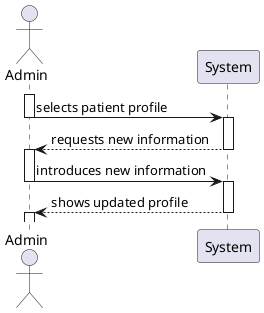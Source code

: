@startuml

Actor Admin as act
Participant System as sys

activate act

act -> sys : selects patient profile
deactivate act
activate sys




sys --> act : requests new information
deactivate sys
activate act

act -> sys : introduces new information
deactivate act
activate sys

sys --> act : shows updated profile
deactivate sys
activate act




@enduml